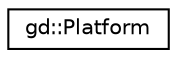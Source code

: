 digraph "Graphical Class Hierarchy"
{
  edge [fontname="Helvetica",fontsize="10",labelfontname="Helvetica",labelfontsize="10"];
  node [fontname="Helvetica",fontsize="10",shape=record];
  rankdir="LR";
  Node1 [label="gd::Platform",height=0.2,width=0.4,color="black", fillcolor="white", style="filled",URL="$classgd_1_1_platform.html",tooltip="Base class for implementing a platform. "];
}

